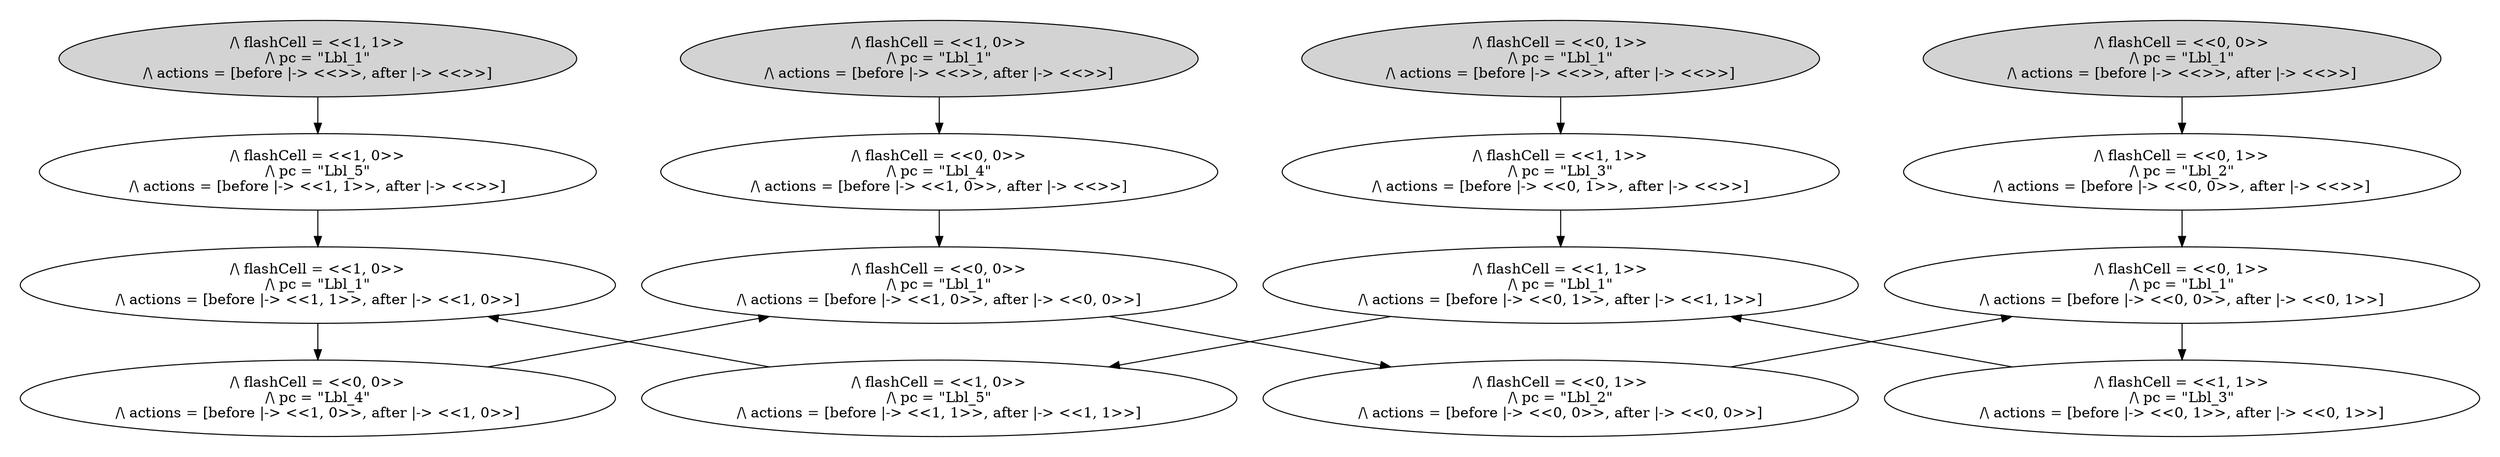 strict digraph DiskGraph {
nodesep=0.35;
subgraph cluster_graph {
color="white";
3092468559262915642 [label="/\\ flashCell = <<0, 0>>\n/\\ pc = \"Lbl_1\"\n/\\ actions = [before |-> <<>>, after |-> <<>>]",style = filled]
-2442455270866928645 [label="/\\ flashCell = <<0, 1>>\n/\\ pc = \"Lbl_1\"\n/\\ actions = [before |-> <<>>, after |-> <<>>]",style = filled]
-5027135548762840997 [label="/\\ flashCell = <<1, 0>>\n/\\ pc = \"Lbl_1\"\n/\\ actions = [before |-> <<>>, after |-> <<>>]",style = filled]
5677920653582043034 [label="/\\ flashCell = <<1, 1>>\n/\\ pc = \"Lbl_1\"\n/\\ actions = [before |-> <<>>, after |-> <<>>]",style = filled]
-5027135548762840997 -> -5355546901331685472 [label="",color="black",fontcolor="black"];
-5355546901331685472 [label="/\\ flashCell = <<0, 0>>\n/\\ pc = \"Lbl_4\"\n/\\ actions = [before |-> <<1, 0>>, after |-> <<>>]"];
3092468559262915642 -> 2032216906926256370 [label="",color="black",fontcolor="black"];
2032216906926256370 [label="/\\ flashCell = <<0, 1>>\n/\\ pc = \"Lbl_2\"\n/\\ actions = [before |-> <<0, 0>>, after |-> <<>>]"];
-2442455270866928645 -> 6866045390764839290 [label="",color="black",fontcolor="black"];
6866045390764839290 [label="/\\ flashCell = <<1, 1>>\n/\\ pc = \"Lbl_3\"\n/\\ actions = [before |-> <<0, 1>>, after |-> <<>>]"];
5677920653582043034 -> -659861930161164760 [label="",color="black",fontcolor="black"];
-659861930161164760 [label="/\\ flashCell = <<1, 0>>\n/\\ pc = \"Lbl_5\"\n/\\ actions = [before |-> <<1, 1>>, after |-> <<>>]"];
2032216906926256370 -> 2316076444842557462 [label="",color="black",fontcolor="black"];
2316076444842557462 [label="/\\ flashCell = <<0, 1>>\n/\\ pc = \"Lbl_1\"\n/\\ actions = [before |-> <<0, 0>>, after |-> <<0, 1>>]"];
6866045390764839290 -> -3586347520911919629 [label="",color="black",fontcolor="black"];
-3586347520911919629 [label="/\\ flashCell = <<1, 1>>\n/\\ pc = \"Lbl_1\"\n/\\ actions = [before |-> <<0, 1>>, after |-> <<1, 1>>]"];
-5355546901331685472 -> 5198344846506702236 [label="",color="black",fontcolor="black"];
5198344846506702236 [label="/\\ flashCell = <<0, 0>>\n/\\ pc = \"Lbl_1\"\n/\\ actions = [before |-> <<1, 0>>, after |-> <<0, 0>>]"];
-659861930161164760 -> -6468616332558532487 [label="",color="black",fontcolor="black"];
-6468616332558532487 [label="/\\ flashCell = <<1, 0>>\n/\\ pc = \"Lbl_1\"\n/\\ actions = [before |-> <<1, 1>>, after |-> <<1, 0>>]"];
-3586347520911919629 -> 7404568737475402544 [label="",color="black",fontcolor="black"];
7404568737475402544 [label="/\\ flashCell = <<1, 0>>\n/\\ pc = \"Lbl_5\"\n/\\ actions = [before |-> <<1, 1>>, after |-> <<1, 1>>]"];
2316076444842557462 -> -6527884981315059389 [label="",color="black",fontcolor="black"];
-6527884981315059389 [label="/\\ flashCell = <<1, 1>>\n/\\ pc = \"Lbl_3\"\n/\\ actions = [before |-> <<0, 1>>, after |-> <<0, 1>>]"];
-6468616332558532487 -> -1297256787083562437 [label="",color="black",fontcolor="black"];
-1297256787083562437 [label="/\\ flashCell = <<0, 0>>\n/\\ pc = \"Lbl_4\"\n/\\ actions = [before |-> <<1, 0>>, after |-> <<1, 0>>]"];
5198344846506702236 -> 3338624075812546632 [label="",color="black",fontcolor="black"];
3338624075812546632 [label="/\\ flashCell = <<0, 1>>\n/\\ pc = \"Lbl_2\"\n/\\ actions = [before |-> <<0, 0>>, after |-> <<0, 0>>]"];
3338624075812546632 -> 2316076444842557462 [label="",color="black",fontcolor="black"];
7404568737475402544 -> -6468616332558532487 [label="",color="black",fontcolor="black"];
-1297256787083562437 -> 5198344846506702236 [label="",color="black",fontcolor="black"];
-6527884981315059389 -> -3586347520911919629 [label="",color="black",fontcolor="black"];
{rank = same; 5677920653582043034;3092468559262915642;-2442455270866928645;-5027135548762840997;}
{rank = same; 2032216906926256370;-5355546901331685472;6866045390764839290;-659861930161164760;}
{rank = same; 5198344846506702236;-3586347520911919629;-6468616332558532487;2316076444842557462;}
{rank = same; -6527884981315059389;7404568737475402544;3338624075812546632;-1297256787083562437;}
}
}